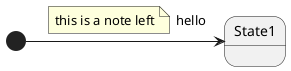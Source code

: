 {
  "sha1": "56gf0gll3cmwjpn2ne3ox4gv4d9ztud",
  "insertion": {
    "when": "2024-05-30T20:48:20.662Z",
    "user": "plantuml@gmail.com"
  }
}
@startuml
[*] -> State1 : hello
note left on link : this is a note left

@enduml 
